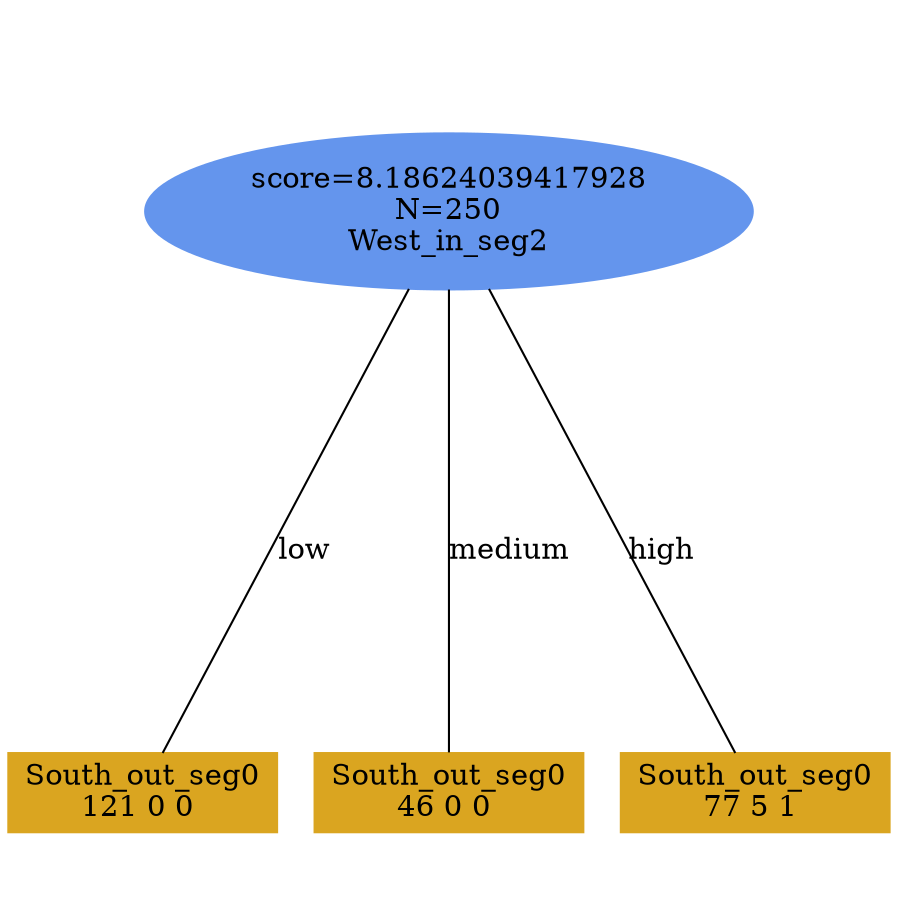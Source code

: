digraph "DD" {
size = "7.5,10"
ratio=1.0;
center = true;
edge [dir = none];
{ rank = same; node [shape=ellipse, style=filled, color=cornflowerblue];"1175" [label="score=8.18624039417928\nN=250\nWest_in_seg2"];}
{ rank = same; node [shape=box, style=filled, color=goldenrod];"1176" [label="South_out_seg0\n121 0 0 "];}
{ rank = same; node [shape=box, style=filled, color=goldenrod];"1177" [label="South_out_seg0\n46 0 0 "];}
{ rank = same; node [shape=box, style=filled, color=goldenrod];"1178" [label="South_out_seg0\n77 5 1 "];}
"1175" -> "1176" [label = "low"];
"1175" -> "1177" [label = "medium"];
"1175" -> "1178" [label = "high"];

}